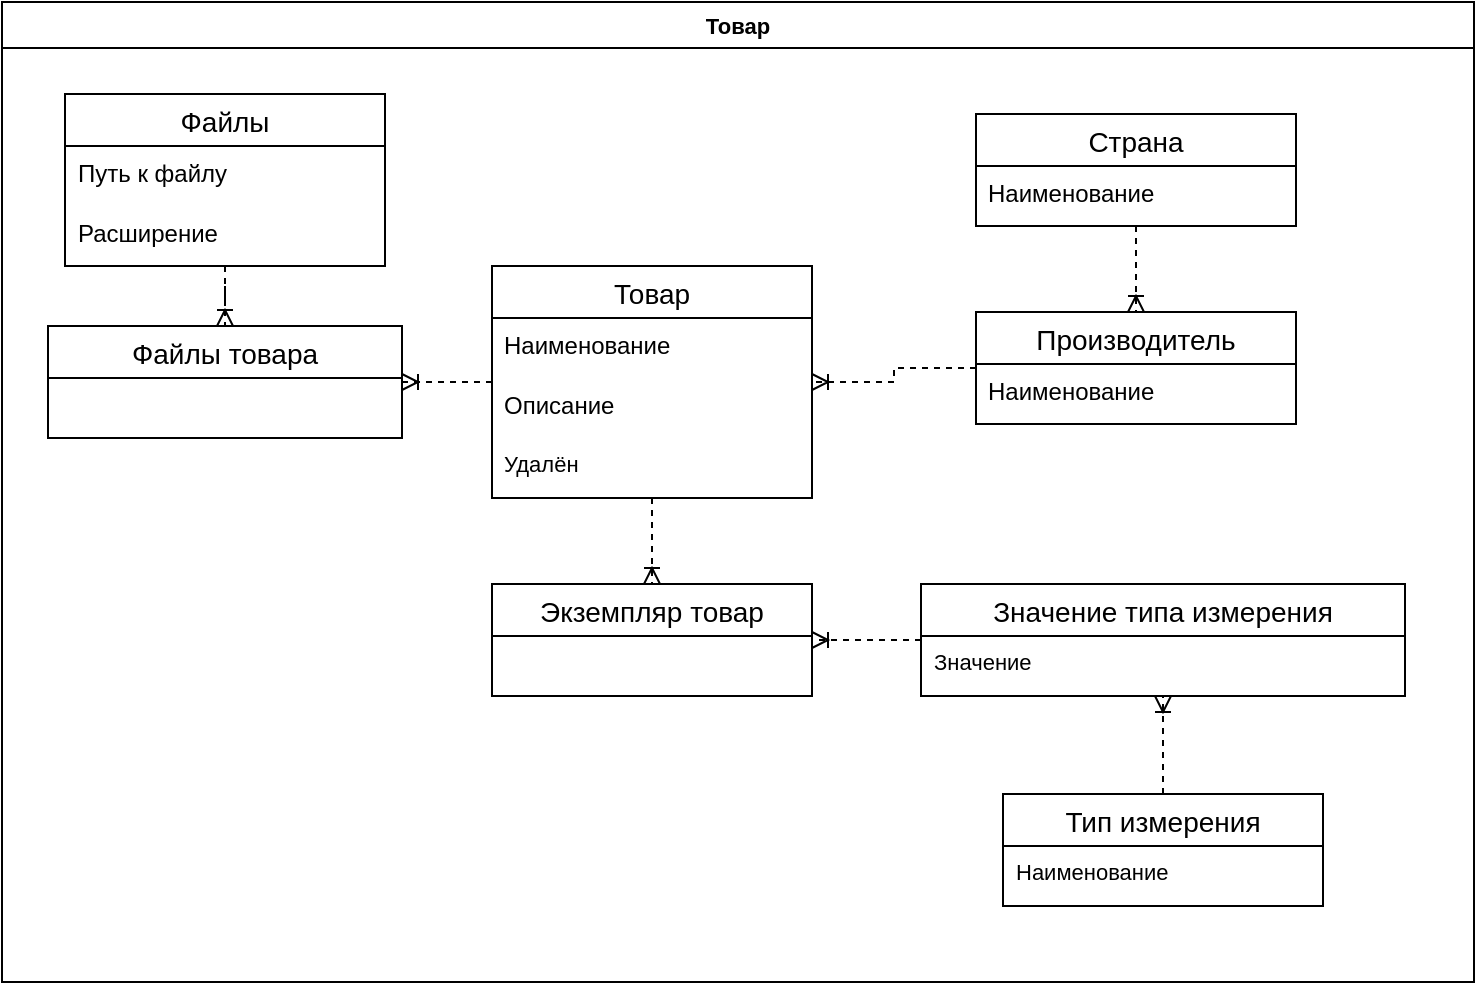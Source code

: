 <mxfile version="24.7.8">
  <diagram name="Страница — 1" id="W9IkOPkcE-70tv02vc99">
    <mxGraphModel dx="1887" dy="1841" grid="0" gridSize="10" guides="1" tooltips="1" connect="1" arrows="1" fold="1" page="1" pageScale="1" pageWidth="827" pageHeight="1169" math="0" shadow="0">
      <root>
        <mxCell id="0" />
        <mxCell id="1" parent="0" />
        <mxCell id="TIuWhn0yAi8Gs-Zh3u9J-138" value="Товар" style="swimlane;whiteSpace=wrap;html=1;fontFamily=Helvetica;fontSize=11;fontColor=default;labelBackgroundColor=default;" parent="1" vertex="1">
          <mxGeometry x="-452" y="-315" width="736" height="490" as="geometry" />
        </mxCell>
        <mxCell id="TIuWhn0yAi8Gs-Zh3u9J-19" style="edgeStyle=orthogonalEdgeStyle;shape=connector;rounded=0;orthogonalLoop=1;jettySize=auto;html=1;dashed=1;strokeColor=default;align=center;verticalAlign=middle;fontFamily=Helvetica;fontSize=11;fontColor=default;labelBackgroundColor=default;endArrow=ERoneToMany;endFill=0;" parent="TIuWhn0yAi8Gs-Zh3u9J-138" source="TIuWhn0yAi8Gs-Zh3u9J-1" target="TIuWhn0yAi8Gs-Zh3u9J-13" edge="1">
          <mxGeometry relative="1" as="geometry" />
        </mxCell>
        <mxCell id="TIuWhn0yAi8Gs-Zh3u9J-236" style="edgeStyle=orthogonalEdgeStyle;shape=connector;rounded=0;orthogonalLoop=1;jettySize=auto;html=1;dashed=1;strokeColor=default;align=center;verticalAlign=middle;fontFamily=Helvetica;fontSize=11;fontColor=default;labelBackgroundColor=default;endArrow=ERoneToMany;endFill=0;" parent="TIuWhn0yAi8Gs-Zh3u9J-138" source="TIuWhn0yAi8Gs-Zh3u9J-1" target="TIuWhn0yAi8Gs-Zh3u9J-231" edge="1">
          <mxGeometry relative="1" as="geometry" />
        </mxCell>
        <mxCell id="TIuWhn0yAi8Gs-Zh3u9J-1" value="Товар" style="swimlane;fontStyle=0;childLayout=stackLayout;horizontal=1;startSize=26;horizontalStack=0;resizeParent=1;resizeParentMax=0;resizeLast=0;collapsible=1;marginBottom=0;align=center;fontSize=14;" parent="TIuWhn0yAi8Gs-Zh3u9J-138" vertex="1">
          <mxGeometry x="245" y="132" width="160" height="116" as="geometry" />
        </mxCell>
        <mxCell id="TIuWhn0yAi8Gs-Zh3u9J-5" value="Наименование" style="text;strokeColor=none;fillColor=none;spacingLeft=4;spacingRight=4;overflow=hidden;rotatable=0;points=[[0,0.5],[1,0.5]];portConstraint=eastwest;fontSize=12;whiteSpace=wrap;html=1;" parent="TIuWhn0yAi8Gs-Zh3u9J-1" vertex="1">
          <mxGeometry y="26" width="160" height="30" as="geometry" />
        </mxCell>
        <mxCell id="TIuWhn0yAi8Gs-Zh3u9J-6" value="Описание" style="text;strokeColor=none;fillColor=none;spacingLeft=4;spacingRight=4;overflow=hidden;rotatable=0;points=[[0,0.5],[1,0.5]];portConstraint=eastwest;fontSize=12;whiteSpace=wrap;html=1;" parent="TIuWhn0yAi8Gs-Zh3u9J-1" vertex="1">
          <mxGeometry y="56" width="160" height="30" as="geometry" />
        </mxCell>
        <mxCell id="TIuWhn0yAi8Gs-Zh3u9J-20" value="Удалён" style="text;strokeColor=none;fillColor=none;spacingLeft=4;spacingRight=4;overflow=hidden;rotatable=0;points=[[0,0.5],[1,0.5]];portConstraint=eastwest;fontSize=11;whiteSpace=wrap;html=1;fontFamily=Helvetica;fontColor=default;labelBackgroundColor=default;" parent="TIuWhn0yAi8Gs-Zh3u9J-1" vertex="1">
          <mxGeometry y="86" width="160" height="30" as="geometry" />
        </mxCell>
        <mxCell id="TIuWhn0yAi8Gs-Zh3u9J-18" style="edgeStyle=orthogonalEdgeStyle;rounded=0;orthogonalLoop=1;jettySize=auto;html=1;endArrow=ERoneToMany;endFill=0;dashed=1;" parent="TIuWhn0yAi8Gs-Zh3u9J-138" source="TIuWhn0yAi8Gs-Zh3u9J-8" target="TIuWhn0yAi8Gs-Zh3u9J-13" edge="1">
          <mxGeometry relative="1" as="geometry" />
        </mxCell>
        <mxCell id="TIuWhn0yAi8Gs-Zh3u9J-8" value="Файлы" style="swimlane;fontStyle=0;childLayout=stackLayout;horizontal=1;startSize=26;horizontalStack=0;resizeParent=1;resizeParentMax=0;resizeLast=0;collapsible=1;marginBottom=0;align=center;fontSize=14;" parent="TIuWhn0yAi8Gs-Zh3u9J-138" vertex="1">
          <mxGeometry x="31.5" y="46" width="160" height="86" as="geometry" />
        </mxCell>
        <mxCell id="TIuWhn0yAi8Gs-Zh3u9J-12" value="Путь к файлу" style="text;strokeColor=none;fillColor=none;spacingLeft=4;spacingRight=4;overflow=hidden;rotatable=0;points=[[0,0.5],[1,0.5]];portConstraint=eastwest;fontSize=12;whiteSpace=wrap;html=1;" parent="TIuWhn0yAi8Gs-Zh3u9J-8" vertex="1">
          <mxGeometry y="26" width="160" height="30" as="geometry" />
        </mxCell>
        <mxCell id="TIuWhn0yAi8Gs-Zh3u9J-17" value="Расширение" style="text;strokeColor=none;fillColor=none;spacingLeft=4;spacingRight=4;overflow=hidden;rotatable=0;points=[[0,0.5],[1,0.5]];portConstraint=eastwest;fontSize=12;whiteSpace=wrap;html=1;" parent="TIuWhn0yAi8Gs-Zh3u9J-8" vertex="1">
          <mxGeometry y="56" width="160" height="30" as="geometry" />
        </mxCell>
        <mxCell id="TIuWhn0yAi8Gs-Zh3u9J-13" value="Файлы товара" style="swimlane;fontStyle=0;childLayout=stackLayout;horizontal=1;startSize=26;horizontalStack=0;resizeParent=1;resizeParentMax=0;resizeLast=0;collapsible=1;marginBottom=0;align=center;fontSize=14;" parent="TIuWhn0yAi8Gs-Zh3u9J-138" vertex="1">
          <mxGeometry x="23" y="162" width="177" height="56" as="geometry" />
        </mxCell>
        <mxCell id="TIuWhn0yAi8Gs-Zh3u9J-215" style="edgeStyle=orthogonalEdgeStyle;shape=connector;rounded=0;orthogonalLoop=1;jettySize=auto;html=1;dashed=1;strokeColor=default;align=center;verticalAlign=middle;fontFamily=Helvetica;fontSize=11;fontColor=default;labelBackgroundColor=default;endArrow=ERoneToMany;endFill=0;" parent="TIuWhn0yAi8Gs-Zh3u9J-138" source="TIuWhn0yAi8Gs-Zh3u9J-210" target="TIuWhn0yAi8Gs-Zh3u9J-231" edge="1">
          <mxGeometry relative="1" as="geometry">
            <Array as="points">
              <mxPoint x="583.5" y="319" />
            </Array>
          </mxGeometry>
        </mxCell>
        <mxCell id="TIuWhn0yAi8Gs-Zh3u9J-210" value="Значение типа измерения" style="swimlane;fontStyle=0;childLayout=stackLayout;horizontal=1;startSize=26;horizontalStack=0;resizeParent=1;resizeParentMax=0;resizeLast=0;collapsible=1;marginBottom=0;align=center;fontSize=14;fontFamily=Helvetica;fontColor=default;labelBackgroundColor=default;" parent="TIuWhn0yAi8Gs-Zh3u9J-138" vertex="1">
          <mxGeometry x="459.5" y="291" width="242" height="56" as="geometry" />
        </mxCell>
        <mxCell id="TIuWhn0yAi8Gs-Zh3u9J-217" value="Значение" style="text;strokeColor=none;fillColor=none;spacingLeft=4;spacingRight=4;overflow=hidden;rotatable=0;points=[[0,0.5],[1,0.5]];portConstraint=eastwest;fontSize=11;whiteSpace=wrap;html=1;fontFamily=Helvetica;fontColor=default;labelBackgroundColor=default;" parent="TIuWhn0yAi8Gs-Zh3u9J-210" vertex="1">
          <mxGeometry y="26" width="242" height="30" as="geometry" />
        </mxCell>
        <mxCell id="TIuWhn0yAi8Gs-Zh3u9J-214" style="edgeStyle=orthogonalEdgeStyle;shape=connector;rounded=0;orthogonalLoop=1;jettySize=auto;html=1;dashed=1;strokeColor=default;align=center;verticalAlign=middle;fontFamily=Helvetica;fontSize=11;fontColor=default;labelBackgroundColor=default;endArrow=ERoneToMany;endFill=0;" parent="TIuWhn0yAi8Gs-Zh3u9J-138" source="TIuWhn0yAi8Gs-Zh3u9J-144" target="TIuWhn0yAi8Gs-Zh3u9J-210" edge="1">
          <mxGeometry relative="1" as="geometry" />
        </mxCell>
        <mxCell id="TIuWhn0yAi8Gs-Zh3u9J-144" value="Тип измерения" style="swimlane;fontStyle=0;childLayout=stackLayout;horizontal=1;startSize=26;horizontalStack=0;resizeParent=1;resizeParentMax=0;resizeLast=0;collapsible=1;marginBottom=0;align=center;fontSize=14;fontFamily=Helvetica;fontColor=default;labelBackgroundColor=default;" parent="TIuWhn0yAi8Gs-Zh3u9J-138" vertex="1">
          <mxGeometry x="500.5" y="396" width="160" height="56" as="geometry" />
        </mxCell>
        <mxCell id="TIuWhn0yAi8Gs-Zh3u9J-216" value="Наименование" style="text;strokeColor=none;fillColor=none;spacingLeft=4;spacingRight=4;overflow=hidden;rotatable=0;points=[[0,0.5],[1,0.5]];portConstraint=eastwest;fontSize=11;whiteSpace=wrap;html=1;fontFamily=Helvetica;fontColor=default;labelBackgroundColor=default;" parent="TIuWhn0yAi8Gs-Zh3u9J-144" vertex="1">
          <mxGeometry y="26" width="160" height="30" as="geometry" />
        </mxCell>
        <mxCell id="TIuWhn0yAi8Gs-Zh3u9J-231" value="Экземпляр товар" style="swimlane;fontStyle=0;childLayout=stackLayout;horizontal=1;startSize=26;horizontalStack=0;resizeParent=1;resizeParentMax=0;resizeLast=0;collapsible=1;marginBottom=0;align=center;fontSize=14;fontFamily=Helvetica;fontColor=default;labelBackgroundColor=default;" parent="TIuWhn0yAi8Gs-Zh3u9J-138" vertex="1">
          <mxGeometry x="245" y="291" width="160" height="56" as="geometry" />
        </mxCell>
        <mxCell id="28Dy2rcdO4pT7egKLOSI-13" style="edgeStyle=orthogonalEdgeStyle;rounded=0;orthogonalLoop=1;jettySize=auto;html=1;dashed=1;endArrow=ERoneToMany;endFill=0;" edge="1" parent="TIuWhn0yAi8Gs-Zh3u9J-138" source="28Dy2rcdO4pT7egKLOSI-5" target="TIuWhn0yAi8Gs-Zh3u9J-1">
          <mxGeometry relative="1" as="geometry" />
        </mxCell>
        <mxCell id="28Dy2rcdO4pT7egKLOSI-5" value="Производитель" style="swimlane;fontStyle=0;childLayout=stackLayout;horizontal=1;startSize=26;horizontalStack=0;resizeParent=1;resizeParentMax=0;resizeLast=0;collapsible=1;marginBottom=0;align=center;fontSize=14;" vertex="1" parent="TIuWhn0yAi8Gs-Zh3u9J-138">
          <mxGeometry x="487" y="155" width="160" height="56" as="geometry" />
        </mxCell>
        <mxCell id="28Dy2rcdO4pT7egKLOSI-6" value="Наименование" style="text;strokeColor=none;fillColor=none;spacingLeft=4;spacingRight=4;overflow=hidden;rotatable=0;points=[[0,0.5],[1,0.5]];portConstraint=eastwest;fontSize=12;whiteSpace=wrap;html=1;" vertex="1" parent="28Dy2rcdO4pT7egKLOSI-5">
          <mxGeometry y="26" width="160" height="30" as="geometry" />
        </mxCell>
        <mxCell id="28Dy2rcdO4pT7egKLOSI-14" style="edgeStyle=orthogonalEdgeStyle;shape=connector;rounded=0;orthogonalLoop=1;jettySize=auto;html=1;dashed=1;strokeColor=default;align=center;verticalAlign=middle;fontFamily=Helvetica;fontSize=11;fontColor=default;labelBackgroundColor=default;endArrow=ERoneToMany;endFill=0;" edge="1" parent="TIuWhn0yAi8Gs-Zh3u9J-138" source="28Dy2rcdO4pT7egKLOSI-9" target="28Dy2rcdO4pT7egKLOSI-5">
          <mxGeometry relative="1" as="geometry" />
        </mxCell>
        <mxCell id="28Dy2rcdO4pT7egKLOSI-9" value="Страна" style="swimlane;fontStyle=0;childLayout=stackLayout;horizontal=1;startSize=26;horizontalStack=0;resizeParent=1;resizeParentMax=0;resizeLast=0;collapsible=1;marginBottom=0;align=center;fontSize=14;" vertex="1" parent="TIuWhn0yAi8Gs-Zh3u9J-138">
          <mxGeometry x="487" y="56" width="160" height="56" as="geometry" />
        </mxCell>
        <mxCell id="28Dy2rcdO4pT7egKLOSI-10" value="Наименование" style="text;strokeColor=none;fillColor=none;spacingLeft=4;spacingRight=4;overflow=hidden;rotatable=0;points=[[0,0.5],[1,0.5]];portConstraint=eastwest;fontSize=12;whiteSpace=wrap;html=1;" vertex="1" parent="28Dy2rcdO4pT7egKLOSI-9">
          <mxGeometry y="26" width="160" height="30" as="geometry" />
        </mxCell>
      </root>
    </mxGraphModel>
  </diagram>
</mxfile>
